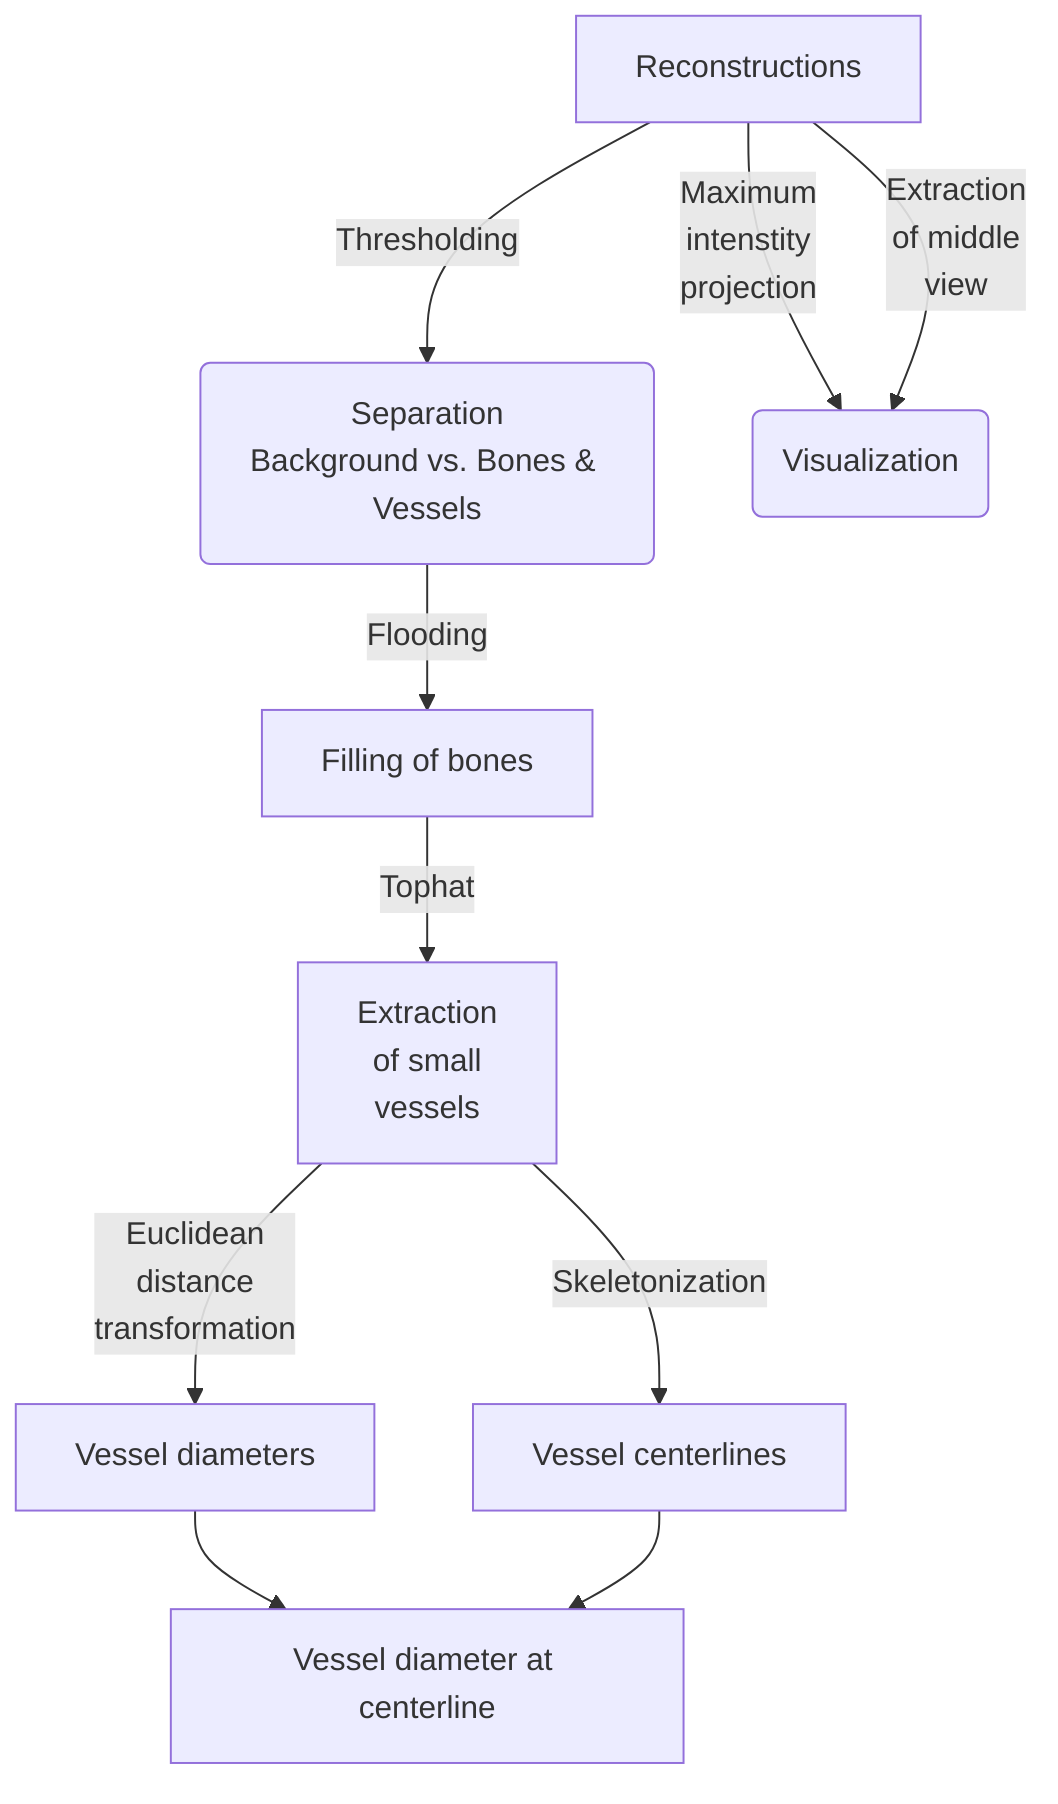 graph TD
    R[Reconstructions] --> |Thresholding|T(Separation<br />Background vs. Bones & Vessels)
    R[Reconstructions] --> |Maximum<br />intenstity<br />projection|V(Visualization)
    R[Reconstructions] --> |Extraction<br />of middle<br />view|V(Visualization)
    T --> |Flooding|F[Filling of bones]
    F --> |Tophat|TH[Extraction<br />of small<br />vessels]
    TH --> |Skeletonization|S[Vessel centerlines]
    TH --> |Euclidean<br />distance<br />transformation|E[Vessel diameters]
    E --> C[Vessel diameter at centerline]
    S --> C